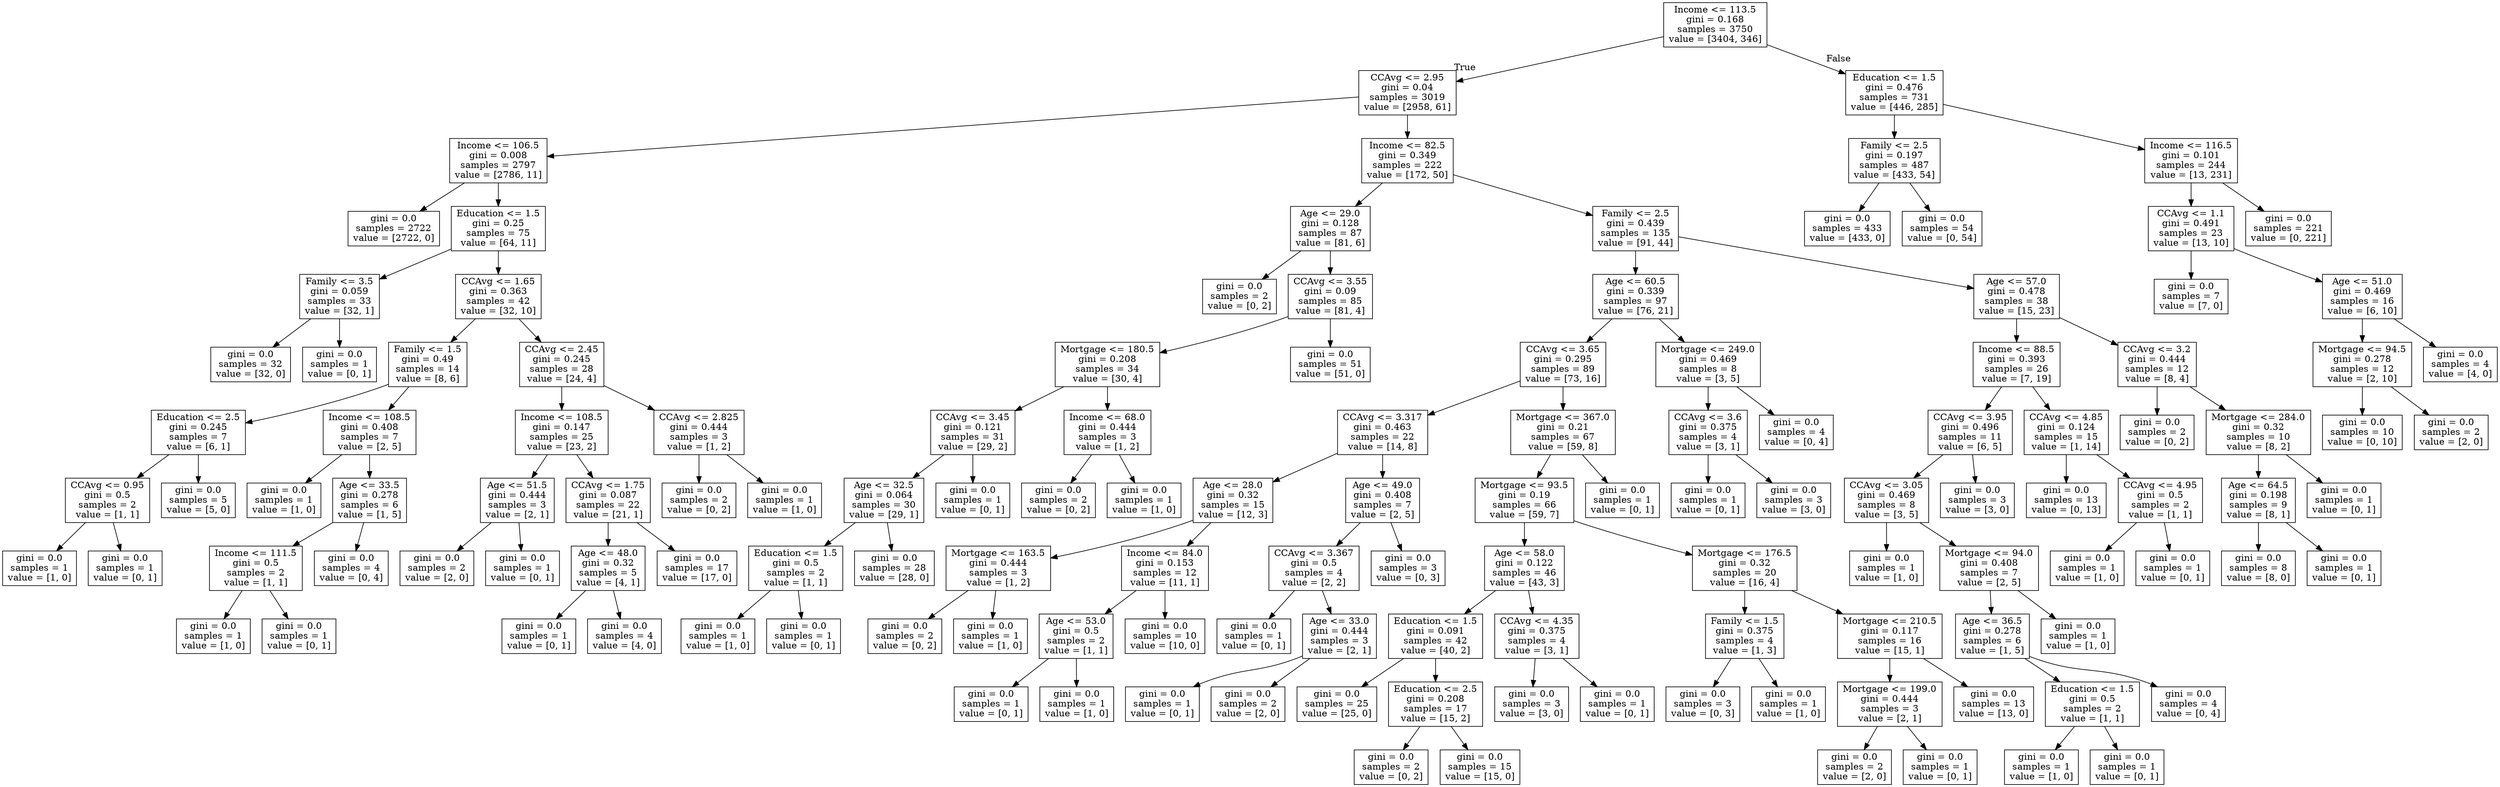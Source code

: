 digraph Tree {
node [shape=box] ;
0 [label="Income <= 113.5\ngini = 0.168\nsamples = 3750\nvalue = [3404, 346]"] ;
1 [label="CCAvg <= 2.95\ngini = 0.04\nsamples = 3019\nvalue = [2958, 61]"] ;
0 -> 1 [labeldistance=2.5, labelangle=45, headlabel="True"] ;
2 [label="Income <= 106.5\ngini = 0.008\nsamples = 2797\nvalue = [2786, 11]"] ;
1 -> 2 ;
3 [label="gini = 0.0\nsamples = 2722\nvalue = [2722, 0]"] ;
2 -> 3 ;
4 [label="Education <= 1.5\ngini = 0.25\nsamples = 75\nvalue = [64, 11]"] ;
2 -> 4 ;
5 [label="Family <= 3.5\ngini = 0.059\nsamples = 33\nvalue = [32, 1]"] ;
4 -> 5 ;
6 [label="gini = 0.0\nsamples = 32\nvalue = [32, 0]"] ;
5 -> 6 ;
7 [label="gini = 0.0\nsamples = 1\nvalue = [0, 1]"] ;
5 -> 7 ;
8 [label="CCAvg <= 1.65\ngini = 0.363\nsamples = 42\nvalue = [32, 10]"] ;
4 -> 8 ;
9 [label="Family <= 1.5\ngini = 0.49\nsamples = 14\nvalue = [8, 6]"] ;
8 -> 9 ;
10 [label="Education <= 2.5\ngini = 0.245\nsamples = 7\nvalue = [6, 1]"] ;
9 -> 10 ;
11 [label="CCAvg <= 0.95\ngini = 0.5\nsamples = 2\nvalue = [1, 1]"] ;
10 -> 11 ;
12 [label="gini = 0.0\nsamples = 1\nvalue = [1, 0]"] ;
11 -> 12 ;
13 [label="gini = 0.0\nsamples = 1\nvalue = [0, 1]"] ;
11 -> 13 ;
14 [label="gini = 0.0\nsamples = 5\nvalue = [5, 0]"] ;
10 -> 14 ;
15 [label="Income <= 108.5\ngini = 0.408\nsamples = 7\nvalue = [2, 5]"] ;
9 -> 15 ;
16 [label="gini = 0.0\nsamples = 1\nvalue = [1, 0]"] ;
15 -> 16 ;
17 [label="Age <= 33.5\ngini = 0.278\nsamples = 6\nvalue = [1, 5]"] ;
15 -> 17 ;
18 [label="Income <= 111.5\ngini = 0.5\nsamples = 2\nvalue = [1, 1]"] ;
17 -> 18 ;
19 [label="gini = 0.0\nsamples = 1\nvalue = [1, 0]"] ;
18 -> 19 ;
20 [label="gini = 0.0\nsamples = 1\nvalue = [0, 1]"] ;
18 -> 20 ;
21 [label="gini = 0.0\nsamples = 4\nvalue = [0, 4]"] ;
17 -> 21 ;
22 [label="CCAvg <= 2.45\ngini = 0.245\nsamples = 28\nvalue = [24, 4]"] ;
8 -> 22 ;
23 [label="Income <= 108.5\ngini = 0.147\nsamples = 25\nvalue = [23, 2]"] ;
22 -> 23 ;
24 [label="Age <= 51.5\ngini = 0.444\nsamples = 3\nvalue = [2, 1]"] ;
23 -> 24 ;
25 [label="gini = 0.0\nsamples = 2\nvalue = [2, 0]"] ;
24 -> 25 ;
26 [label="gini = 0.0\nsamples = 1\nvalue = [0, 1]"] ;
24 -> 26 ;
27 [label="CCAvg <= 1.75\ngini = 0.087\nsamples = 22\nvalue = [21, 1]"] ;
23 -> 27 ;
28 [label="Age <= 48.0\ngini = 0.32\nsamples = 5\nvalue = [4, 1]"] ;
27 -> 28 ;
29 [label="gini = 0.0\nsamples = 1\nvalue = [0, 1]"] ;
28 -> 29 ;
30 [label="gini = 0.0\nsamples = 4\nvalue = [4, 0]"] ;
28 -> 30 ;
31 [label="gini = 0.0\nsamples = 17\nvalue = [17, 0]"] ;
27 -> 31 ;
32 [label="CCAvg <= 2.825\ngini = 0.444\nsamples = 3\nvalue = [1, 2]"] ;
22 -> 32 ;
33 [label="gini = 0.0\nsamples = 2\nvalue = [0, 2]"] ;
32 -> 33 ;
34 [label="gini = 0.0\nsamples = 1\nvalue = [1, 0]"] ;
32 -> 34 ;
35 [label="Income <= 82.5\ngini = 0.349\nsamples = 222\nvalue = [172, 50]"] ;
1 -> 35 ;
36 [label="Age <= 29.0\ngini = 0.128\nsamples = 87\nvalue = [81, 6]"] ;
35 -> 36 ;
37 [label="gini = 0.0\nsamples = 2\nvalue = [0, 2]"] ;
36 -> 37 ;
38 [label="CCAvg <= 3.55\ngini = 0.09\nsamples = 85\nvalue = [81, 4]"] ;
36 -> 38 ;
39 [label="Mortgage <= 180.5\ngini = 0.208\nsamples = 34\nvalue = [30, 4]"] ;
38 -> 39 ;
40 [label="CCAvg <= 3.45\ngini = 0.121\nsamples = 31\nvalue = [29, 2]"] ;
39 -> 40 ;
41 [label="Age <= 32.5\ngini = 0.064\nsamples = 30\nvalue = [29, 1]"] ;
40 -> 41 ;
42 [label="Education <= 1.5\ngini = 0.5\nsamples = 2\nvalue = [1, 1]"] ;
41 -> 42 ;
43 [label="gini = 0.0\nsamples = 1\nvalue = [1, 0]"] ;
42 -> 43 ;
44 [label="gini = 0.0\nsamples = 1\nvalue = [0, 1]"] ;
42 -> 44 ;
45 [label="gini = 0.0\nsamples = 28\nvalue = [28, 0]"] ;
41 -> 45 ;
46 [label="gini = 0.0\nsamples = 1\nvalue = [0, 1]"] ;
40 -> 46 ;
47 [label="Income <= 68.0\ngini = 0.444\nsamples = 3\nvalue = [1, 2]"] ;
39 -> 47 ;
48 [label="gini = 0.0\nsamples = 2\nvalue = [0, 2]"] ;
47 -> 48 ;
49 [label="gini = 0.0\nsamples = 1\nvalue = [1, 0]"] ;
47 -> 49 ;
50 [label="gini = 0.0\nsamples = 51\nvalue = [51, 0]"] ;
38 -> 50 ;
51 [label="Family <= 2.5\ngini = 0.439\nsamples = 135\nvalue = [91, 44]"] ;
35 -> 51 ;
52 [label="Age <= 60.5\ngini = 0.339\nsamples = 97\nvalue = [76, 21]"] ;
51 -> 52 ;
53 [label="CCAvg <= 3.65\ngini = 0.295\nsamples = 89\nvalue = [73, 16]"] ;
52 -> 53 ;
54 [label="CCAvg <= 3.317\ngini = 0.463\nsamples = 22\nvalue = [14, 8]"] ;
53 -> 54 ;
55 [label="Age <= 28.0\ngini = 0.32\nsamples = 15\nvalue = [12, 3]"] ;
54 -> 55 ;
56 [label="Mortgage <= 163.5\ngini = 0.444\nsamples = 3\nvalue = [1, 2]"] ;
55 -> 56 ;
57 [label="gini = 0.0\nsamples = 2\nvalue = [0, 2]"] ;
56 -> 57 ;
58 [label="gini = 0.0\nsamples = 1\nvalue = [1, 0]"] ;
56 -> 58 ;
59 [label="Income <= 84.0\ngini = 0.153\nsamples = 12\nvalue = [11, 1]"] ;
55 -> 59 ;
60 [label="Age <= 53.0\ngini = 0.5\nsamples = 2\nvalue = [1, 1]"] ;
59 -> 60 ;
61 [label="gini = 0.0\nsamples = 1\nvalue = [0, 1]"] ;
60 -> 61 ;
62 [label="gini = 0.0\nsamples = 1\nvalue = [1, 0]"] ;
60 -> 62 ;
63 [label="gini = 0.0\nsamples = 10\nvalue = [10, 0]"] ;
59 -> 63 ;
64 [label="Age <= 49.0\ngini = 0.408\nsamples = 7\nvalue = [2, 5]"] ;
54 -> 64 ;
65 [label="CCAvg <= 3.367\ngini = 0.5\nsamples = 4\nvalue = [2, 2]"] ;
64 -> 65 ;
66 [label="gini = 0.0\nsamples = 1\nvalue = [0, 1]"] ;
65 -> 66 ;
67 [label="Age <= 33.0\ngini = 0.444\nsamples = 3\nvalue = [2, 1]"] ;
65 -> 67 ;
68 [label="gini = 0.0\nsamples = 1\nvalue = [0, 1]"] ;
67 -> 68 ;
69 [label="gini = 0.0\nsamples = 2\nvalue = [2, 0]"] ;
67 -> 69 ;
70 [label="gini = 0.0\nsamples = 3\nvalue = [0, 3]"] ;
64 -> 70 ;
71 [label="Mortgage <= 367.0\ngini = 0.21\nsamples = 67\nvalue = [59, 8]"] ;
53 -> 71 ;
72 [label="Mortgage <= 93.5\ngini = 0.19\nsamples = 66\nvalue = [59, 7]"] ;
71 -> 72 ;
73 [label="Age <= 58.0\ngini = 0.122\nsamples = 46\nvalue = [43, 3]"] ;
72 -> 73 ;
74 [label="Education <= 1.5\ngini = 0.091\nsamples = 42\nvalue = [40, 2]"] ;
73 -> 74 ;
75 [label="gini = 0.0\nsamples = 25\nvalue = [25, 0]"] ;
74 -> 75 ;
76 [label="Education <= 2.5\ngini = 0.208\nsamples = 17\nvalue = [15, 2]"] ;
74 -> 76 ;
77 [label="gini = 0.0\nsamples = 2\nvalue = [0, 2]"] ;
76 -> 77 ;
78 [label="gini = 0.0\nsamples = 15\nvalue = [15, 0]"] ;
76 -> 78 ;
79 [label="CCAvg <= 4.35\ngini = 0.375\nsamples = 4\nvalue = [3, 1]"] ;
73 -> 79 ;
80 [label="gini = 0.0\nsamples = 3\nvalue = [3, 0]"] ;
79 -> 80 ;
81 [label="gini = 0.0\nsamples = 1\nvalue = [0, 1]"] ;
79 -> 81 ;
82 [label="Mortgage <= 176.5\ngini = 0.32\nsamples = 20\nvalue = [16, 4]"] ;
72 -> 82 ;
83 [label="Family <= 1.5\ngini = 0.375\nsamples = 4\nvalue = [1, 3]"] ;
82 -> 83 ;
84 [label="gini = 0.0\nsamples = 3\nvalue = [0, 3]"] ;
83 -> 84 ;
85 [label="gini = 0.0\nsamples = 1\nvalue = [1, 0]"] ;
83 -> 85 ;
86 [label="Mortgage <= 210.5\ngini = 0.117\nsamples = 16\nvalue = [15, 1]"] ;
82 -> 86 ;
87 [label="Mortgage <= 199.0\ngini = 0.444\nsamples = 3\nvalue = [2, 1]"] ;
86 -> 87 ;
88 [label="gini = 0.0\nsamples = 2\nvalue = [2, 0]"] ;
87 -> 88 ;
89 [label="gini = 0.0\nsamples = 1\nvalue = [0, 1]"] ;
87 -> 89 ;
90 [label="gini = 0.0\nsamples = 13\nvalue = [13, 0]"] ;
86 -> 90 ;
91 [label="gini = 0.0\nsamples = 1\nvalue = [0, 1]"] ;
71 -> 91 ;
92 [label="Mortgage <= 249.0\ngini = 0.469\nsamples = 8\nvalue = [3, 5]"] ;
52 -> 92 ;
93 [label="CCAvg <= 3.6\ngini = 0.375\nsamples = 4\nvalue = [3, 1]"] ;
92 -> 93 ;
94 [label="gini = 0.0\nsamples = 1\nvalue = [0, 1]"] ;
93 -> 94 ;
95 [label="gini = 0.0\nsamples = 3\nvalue = [3, 0]"] ;
93 -> 95 ;
96 [label="gini = 0.0\nsamples = 4\nvalue = [0, 4]"] ;
92 -> 96 ;
97 [label="Age <= 57.0\ngini = 0.478\nsamples = 38\nvalue = [15, 23]"] ;
51 -> 97 ;
98 [label="Income <= 88.5\ngini = 0.393\nsamples = 26\nvalue = [7, 19]"] ;
97 -> 98 ;
99 [label="CCAvg <= 3.95\ngini = 0.496\nsamples = 11\nvalue = [6, 5]"] ;
98 -> 99 ;
100 [label="CCAvg <= 3.05\ngini = 0.469\nsamples = 8\nvalue = [3, 5]"] ;
99 -> 100 ;
101 [label="gini = 0.0\nsamples = 1\nvalue = [1, 0]"] ;
100 -> 101 ;
102 [label="Mortgage <= 94.0\ngini = 0.408\nsamples = 7\nvalue = [2, 5]"] ;
100 -> 102 ;
103 [label="Age <= 36.5\ngini = 0.278\nsamples = 6\nvalue = [1, 5]"] ;
102 -> 103 ;
104 [label="Education <= 1.5\ngini = 0.5\nsamples = 2\nvalue = [1, 1]"] ;
103 -> 104 ;
105 [label="gini = 0.0\nsamples = 1\nvalue = [1, 0]"] ;
104 -> 105 ;
106 [label="gini = 0.0\nsamples = 1\nvalue = [0, 1]"] ;
104 -> 106 ;
107 [label="gini = 0.0\nsamples = 4\nvalue = [0, 4]"] ;
103 -> 107 ;
108 [label="gini = 0.0\nsamples = 1\nvalue = [1, 0]"] ;
102 -> 108 ;
109 [label="gini = 0.0\nsamples = 3\nvalue = [3, 0]"] ;
99 -> 109 ;
110 [label="CCAvg <= 4.85\ngini = 0.124\nsamples = 15\nvalue = [1, 14]"] ;
98 -> 110 ;
111 [label="gini = 0.0\nsamples = 13\nvalue = [0, 13]"] ;
110 -> 111 ;
112 [label="CCAvg <= 4.95\ngini = 0.5\nsamples = 2\nvalue = [1, 1]"] ;
110 -> 112 ;
113 [label="gini = 0.0\nsamples = 1\nvalue = [1, 0]"] ;
112 -> 113 ;
114 [label="gini = 0.0\nsamples = 1\nvalue = [0, 1]"] ;
112 -> 114 ;
115 [label="CCAvg <= 3.2\ngini = 0.444\nsamples = 12\nvalue = [8, 4]"] ;
97 -> 115 ;
116 [label="gini = 0.0\nsamples = 2\nvalue = [0, 2]"] ;
115 -> 116 ;
117 [label="Mortgage <= 284.0\ngini = 0.32\nsamples = 10\nvalue = [8, 2]"] ;
115 -> 117 ;
118 [label="Age <= 64.5\ngini = 0.198\nsamples = 9\nvalue = [8, 1]"] ;
117 -> 118 ;
119 [label="gini = 0.0\nsamples = 8\nvalue = [8, 0]"] ;
118 -> 119 ;
120 [label="gini = 0.0\nsamples = 1\nvalue = [0, 1]"] ;
118 -> 120 ;
121 [label="gini = 0.0\nsamples = 1\nvalue = [0, 1]"] ;
117 -> 121 ;
122 [label="Education <= 1.5\ngini = 0.476\nsamples = 731\nvalue = [446, 285]"] ;
0 -> 122 [labeldistance=2.5, labelangle=-45, headlabel="False"] ;
123 [label="Family <= 2.5\ngini = 0.197\nsamples = 487\nvalue = [433, 54]"] ;
122 -> 123 ;
124 [label="gini = 0.0\nsamples = 433\nvalue = [433, 0]"] ;
123 -> 124 ;
125 [label="gini = 0.0\nsamples = 54\nvalue = [0, 54]"] ;
123 -> 125 ;
126 [label="Income <= 116.5\ngini = 0.101\nsamples = 244\nvalue = [13, 231]"] ;
122 -> 126 ;
127 [label="CCAvg <= 1.1\ngini = 0.491\nsamples = 23\nvalue = [13, 10]"] ;
126 -> 127 ;
128 [label="gini = 0.0\nsamples = 7\nvalue = [7, 0]"] ;
127 -> 128 ;
129 [label="Age <= 51.0\ngini = 0.469\nsamples = 16\nvalue = [6, 10]"] ;
127 -> 129 ;
130 [label="Mortgage <= 94.5\ngini = 0.278\nsamples = 12\nvalue = [2, 10]"] ;
129 -> 130 ;
131 [label="gini = 0.0\nsamples = 10\nvalue = [0, 10]"] ;
130 -> 131 ;
132 [label="gini = 0.0\nsamples = 2\nvalue = [2, 0]"] ;
130 -> 132 ;
133 [label="gini = 0.0\nsamples = 4\nvalue = [4, 0]"] ;
129 -> 133 ;
134 [label="gini = 0.0\nsamples = 221\nvalue = [0, 221]"] ;
126 -> 134 ;
}